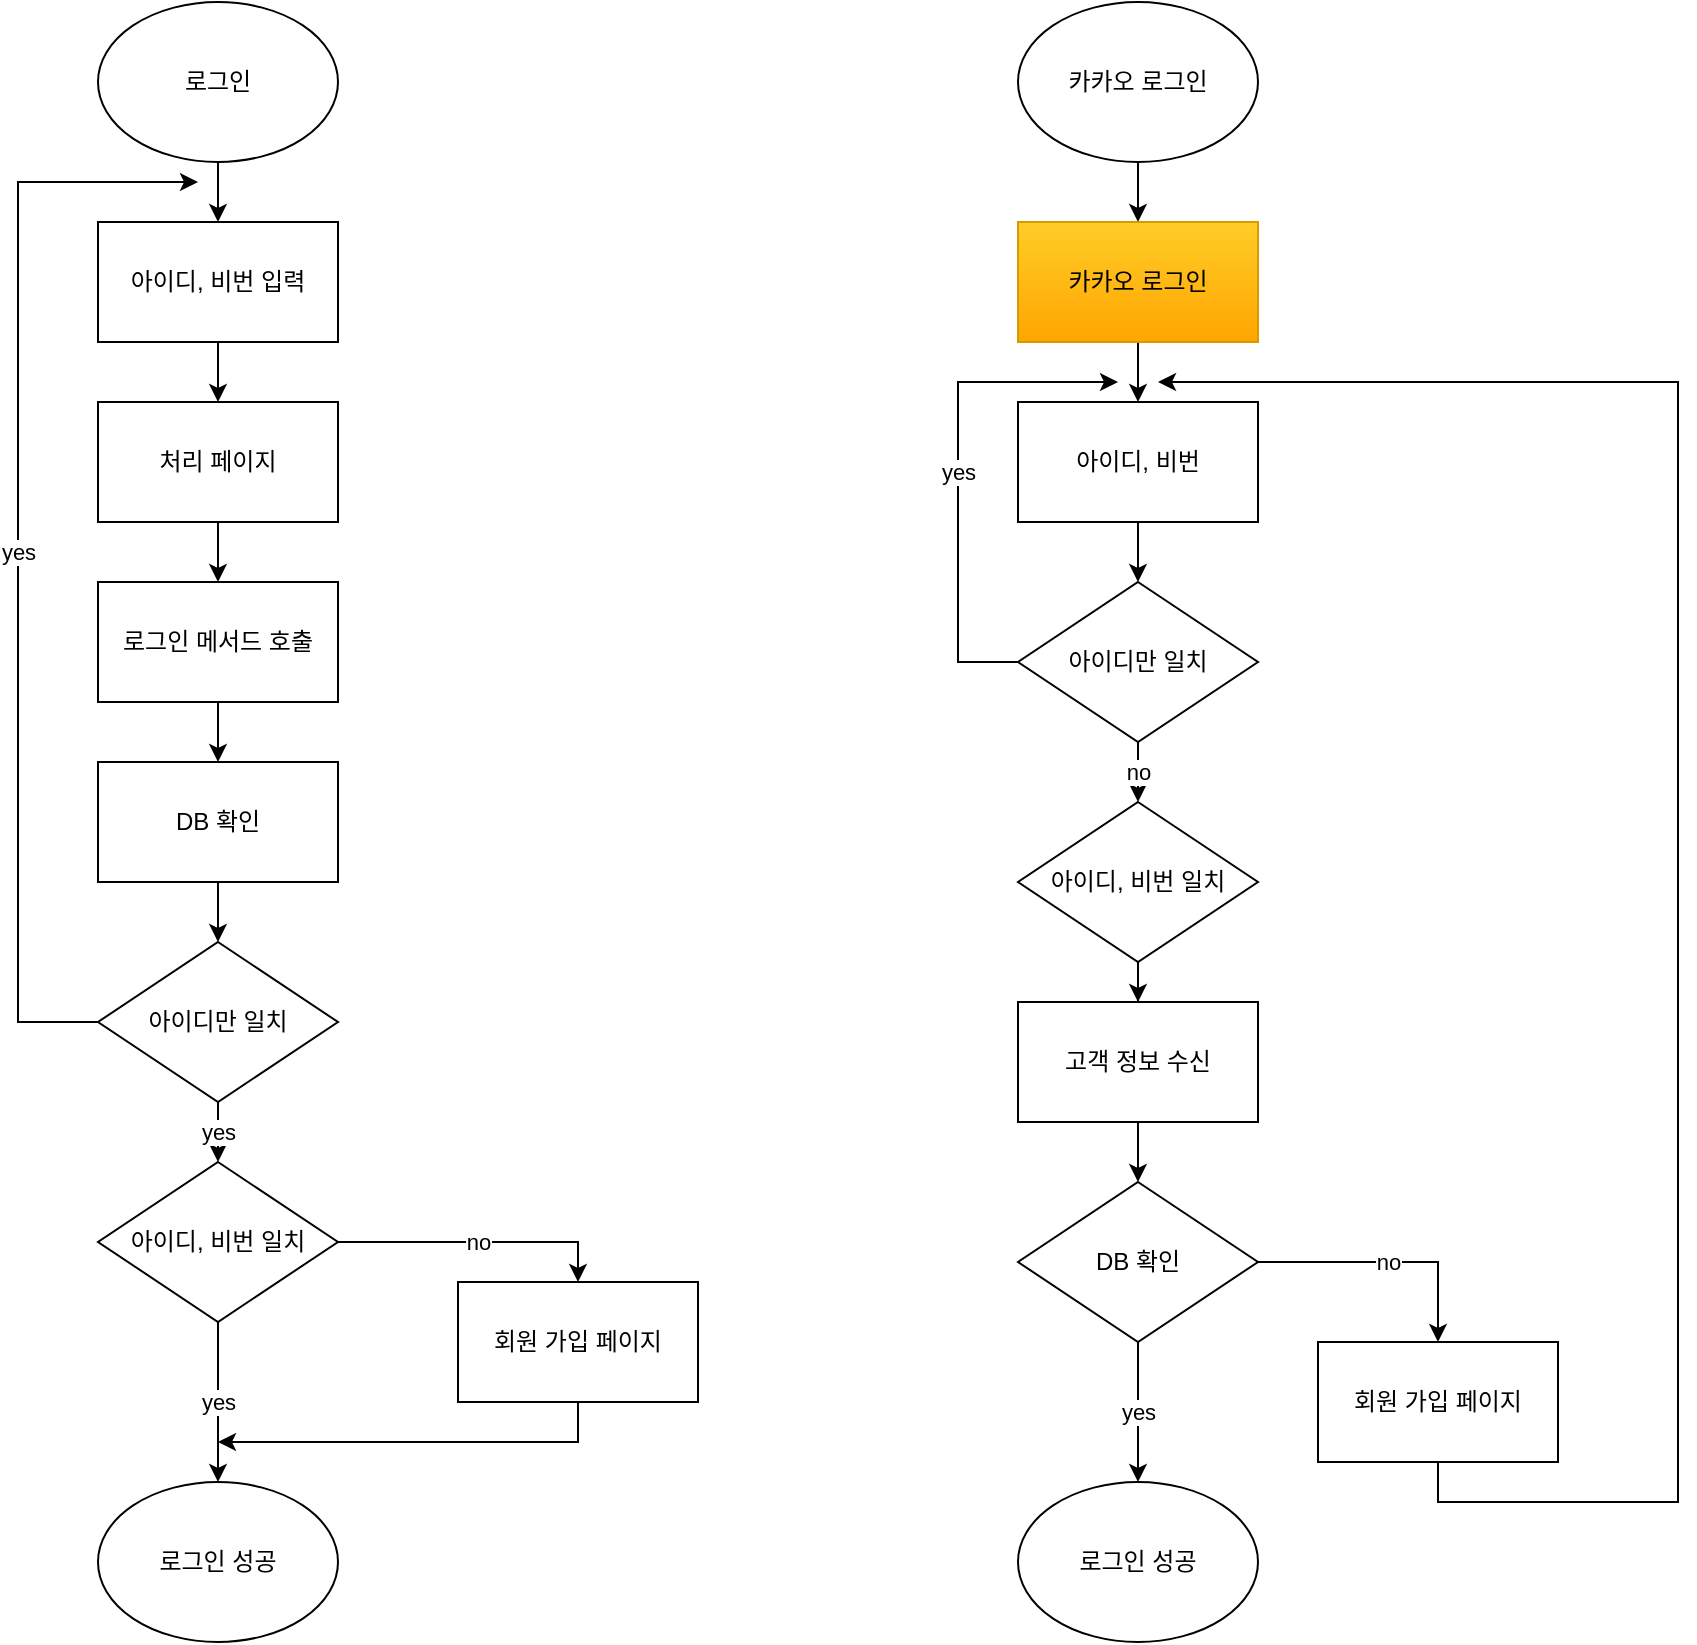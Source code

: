 <mxfile version="13.9.9" type="device"><diagram id="OWjGY-ZUE-y3Mygm7uD5" name="페이지-1"><mxGraphModel dx="854" dy="948" grid="1" gridSize="10" guides="1" tooltips="1" connect="1" arrows="1" fold="1" page="1" pageScale="1" pageWidth="827" pageHeight="1169" math="0" shadow="0"><root><mxCell id="0"/><mxCell id="1" parent="0"/><mxCell id="hD_vhPEbhesOXipyIPFX-9" value="" style="edgeStyle=orthogonalEdgeStyle;rounded=0;orthogonalLoop=1;jettySize=auto;html=1;" edge="1" parent="1" source="hD_vhPEbhesOXipyIPFX-1" target="hD_vhPEbhesOXipyIPFX-2"><mxGeometry relative="1" as="geometry"/></mxCell><mxCell id="hD_vhPEbhesOXipyIPFX-1" value="로그인" style="ellipse;whiteSpace=wrap;html=1;" vertex="1" parent="1"><mxGeometry x="100" y="70" width="120" height="80" as="geometry"/></mxCell><mxCell id="hD_vhPEbhesOXipyIPFX-10" value="" style="edgeStyle=orthogonalEdgeStyle;rounded=0;orthogonalLoop=1;jettySize=auto;html=1;" edge="1" parent="1" source="hD_vhPEbhesOXipyIPFX-2" target="hD_vhPEbhesOXipyIPFX-3"><mxGeometry relative="1" as="geometry"/></mxCell><mxCell id="hD_vhPEbhesOXipyIPFX-2" value="아이디, 비번 입력" style="rounded=0;whiteSpace=wrap;html=1;" vertex="1" parent="1"><mxGeometry x="100" y="180" width="120" height="60" as="geometry"/></mxCell><mxCell id="hD_vhPEbhesOXipyIPFX-11" value="" style="edgeStyle=orthogonalEdgeStyle;rounded=0;orthogonalLoop=1;jettySize=auto;html=1;" edge="1" parent="1" source="hD_vhPEbhesOXipyIPFX-3" target="hD_vhPEbhesOXipyIPFX-4"><mxGeometry relative="1" as="geometry"/></mxCell><mxCell id="hD_vhPEbhesOXipyIPFX-3" value="처리 페이지" style="rounded=0;whiteSpace=wrap;html=1;" vertex="1" parent="1"><mxGeometry x="100" y="270" width="120" height="60" as="geometry"/></mxCell><mxCell id="hD_vhPEbhesOXipyIPFX-12" value="" style="edgeStyle=orthogonalEdgeStyle;rounded=0;orthogonalLoop=1;jettySize=auto;html=1;" edge="1" parent="1" source="hD_vhPEbhesOXipyIPFX-4" target="hD_vhPEbhesOXipyIPFX-5"><mxGeometry relative="1" as="geometry"/></mxCell><mxCell id="hD_vhPEbhesOXipyIPFX-4" value="로그인 메서드 호출" style="rounded=0;whiteSpace=wrap;html=1;" vertex="1" parent="1"><mxGeometry x="100" y="360" width="120" height="60" as="geometry"/></mxCell><mxCell id="hD_vhPEbhesOXipyIPFX-13" value="" style="edgeStyle=orthogonalEdgeStyle;rounded=0;orthogonalLoop=1;jettySize=auto;html=1;" edge="1" parent="1" source="hD_vhPEbhesOXipyIPFX-5" target="hD_vhPEbhesOXipyIPFX-6"><mxGeometry relative="1" as="geometry"/></mxCell><mxCell id="hD_vhPEbhesOXipyIPFX-5" value="DB 확인" style="rounded=0;whiteSpace=wrap;html=1;" vertex="1" parent="1"><mxGeometry x="100" y="450" width="120" height="60" as="geometry"/></mxCell><mxCell id="hD_vhPEbhesOXipyIPFX-14" value="yes" style="edgeStyle=orthogonalEdgeStyle;rounded=0;orthogonalLoop=1;jettySize=auto;html=1;" edge="1" parent="1" source="hD_vhPEbhesOXipyIPFX-6" target="hD_vhPEbhesOXipyIPFX-7"><mxGeometry relative="1" as="geometry"/></mxCell><mxCell id="hD_vhPEbhesOXipyIPFX-15" value="yes" style="edgeStyle=orthogonalEdgeStyle;rounded=0;orthogonalLoop=1;jettySize=auto;html=1;" edge="1" parent="1" source="hD_vhPEbhesOXipyIPFX-6"><mxGeometry relative="1" as="geometry"><mxPoint x="150" y="160" as="targetPoint"/><Array as="points"><mxPoint x="60" y="580"/><mxPoint x="60" y="160"/><mxPoint x="150" y="160"/></Array></mxGeometry></mxCell><mxCell id="hD_vhPEbhesOXipyIPFX-6" value="아이디만 일치" style="rhombus;whiteSpace=wrap;html=1;" vertex="1" parent="1"><mxGeometry x="100" y="540" width="120" height="80" as="geometry"/></mxCell><mxCell id="hD_vhPEbhesOXipyIPFX-18" value="no" style="edgeStyle=orthogonalEdgeStyle;rounded=0;orthogonalLoop=1;jettySize=auto;html=1;exitX=1;exitY=0.5;exitDx=0;exitDy=0;entryX=0.5;entryY=0;entryDx=0;entryDy=0;" edge="1" parent="1" source="hD_vhPEbhesOXipyIPFX-7" target="hD_vhPEbhesOXipyIPFX-17"><mxGeometry relative="1" as="geometry"/></mxCell><mxCell id="hD_vhPEbhesOXipyIPFX-19" value="yes" style="edgeStyle=orthogonalEdgeStyle;rounded=0;orthogonalLoop=1;jettySize=auto;html=1;" edge="1" parent="1" source="hD_vhPEbhesOXipyIPFX-7" target="hD_vhPEbhesOXipyIPFX-16"><mxGeometry relative="1" as="geometry"/></mxCell><mxCell id="hD_vhPEbhesOXipyIPFX-7" value="아이디, 비번 일치" style="rhombus;whiteSpace=wrap;html=1;" vertex="1" parent="1"><mxGeometry x="100" y="650" width="120" height="80" as="geometry"/></mxCell><mxCell id="hD_vhPEbhesOXipyIPFX-16" value="로그인 성공" style="ellipse;whiteSpace=wrap;html=1;" vertex="1" parent="1"><mxGeometry x="100" y="810" width="120" height="80" as="geometry"/></mxCell><mxCell id="hD_vhPEbhesOXipyIPFX-20" style="edgeStyle=orthogonalEdgeStyle;rounded=0;orthogonalLoop=1;jettySize=auto;html=1;" edge="1" parent="1" source="hD_vhPEbhesOXipyIPFX-17"><mxGeometry relative="1" as="geometry"><mxPoint x="160" y="790" as="targetPoint"/><Array as="points"><mxPoint x="340" y="790"/><mxPoint x="160" y="790"/></Array></mxGeometry></mxCell><mxCell id="hD_vhPEbhesOXipyIPFX-17" value="회원 가입 페이지" style="rounded=0;whiteSpace=wrap;html=1;" vertex="1" parent="1"><mxGeometry x="280" y="710" width="120" height="60" as="geometry"/></mxCell><mxCell id="hD_vhPEbhesOXipyIPFX-26" style="edgeStyle=orthogonalEdgeStyle;rounded=0;orthogonalLoop=1;jettySize=auto;html=1;exitX=0.5;exitY=1;exitDx=0;exitDy=0;entryX=0.5;entryY=0;entryDx=0;entryDy=0;" edge="1" parent="1" source="hD_vhPEbhesOXipyIPFX-21" target="hD_vhPEbhesOXipyIPFX-23"><mxGeometry relative="1" as="geometry"/></mxCell><mxCell id="hD_vhPEbhesOXipyIPFX-21" value="카카오 로그인" style="ellipse;whiteSpace=wrap;html=1;" vertex="1" parent="1"><mxGeometry x="560" y="70" width="120" height="80" as="geometry"/></mxCell><mxCell id="hD_vhPEbhesOXipyIPFX-28" value="" style="edgeStyle=orthogonalEdgeStyle;rounded=0;orthogonalLoop=1;jettySize=auto;html=1;" edge="1" parent="1" source="hD_vhPEbhesOXipyIPFX-22" target="hD_vhPEbhesOXipyIPFX-24"><mxGeometry relative="1" as="geometry"/></mxCell><mxCell id="hD_vhPEbhesOXipyIPFX-22" value="아이디, 비번" style="rounded=0;whiteSpace=wrap;html=1;" vertex="1" parent="1"><mxGeometry x="560" y="270" width="120" height="60" as="geometry"/></mxCell><mxCell id="hD_vhPEbhesOXipyIPFX-27" value="" style="edgeStyle=orthogonalEdgeStyle;rounded=0;orthogonalLoop=1;jettySize=auto;html=1;" edge="1" parent="1" source="hD_vhPEbhesOXipyIPFX-23" target="hD_vhPEbhesOXipyIPFX-22"><mxGeometry relative="1" as="geometry"/></mxCell><mxCell id="hD_vhPEbhesOXipyIPFX-23" value="카카오 로그인" style="rounded=0;whiteSpace=wrap;html=1;fillColor=#ffcd28;strokeColor=#d79b00;gradientColor=#ffa500;" vertex="1" parent="1"><mxGeometry x="560" y="180" width="120" height="60" as="geometry"/></mxCell><mxCell id="hD_vhPEbhesOXipyIPFX-30" value="yes" style="edgeStyle=orthogonalEdgeStyle;rounded=0;orthogonalLoop=1;jettySize=auto;html=1;" edge="1" parent="1" source="hD_vhPEbhesOXipyIPFX-24"><mxGeometry relative="1" as="geometry"><mxPoint x="610" y="260" as="targetPoint"/><Array as="points"><mxPoint x="530" y="400"/><mxPoint x="530" y="260"/></Array></mxGeometry></mxCell><mxCell id="hD_vhPEbhesOXipyIPFX-32" value="no" style="edgeStyle=orthogonalEdgeStyle;rounded=0;orthogonalLoop=1;jettySize=auto;html=1;" edge="1" parent="1" source="hD_vhPEbhesOXipyIPFX-24" target="hD_vhPEbhesOXipyIPFX-31"><mxGeometry relative="1" as="geometry"/></mxCell><mxCell id="hD_vhPEbhesOXipyIPFX-24" value="아이디만 일치" style="rhombus;whiteSpace=wrap;html=1;" vertex="1" parent="1"><mxGeometry x="560" y="360" width="120" height="80" as="geometry"/></mxCell><mxCell id="hD_vhPEbhesOXipyIPFX-36" style="edgeStyle=orthogonalEdgeStyle;rounded=0;orthogonalLoop=1;jettySize=auto;html=1;entryX=0.5;entryY=0;entryDx=0;entryDy=0;" edge="1" parent="1" source="hD_vhPEbhesOXipyIPFX-31" target="hD_vhPEbhesOXipyIPFX-33"><mxGeometry relative="1" as="geometry"/></mxCell><mxCell id="hD_vhPEbhesOXipyIPFX-31" value="아이디, 비번 일치" style="rhombus;whiteSpace=wrap;html=1;" vertex="1" parent="1"><mxGeometry x="560" y="470" width="120" height="80" as="geometry"/></mxCell><mxCell id="hD_vhPEbhesOXipyIPFX-37" style="edgeStyle=orthogonalEdgeStyle;rounded=0;orthogonalLoop=1;jettySize=auto;html=1;exitX=0.5;exitY=1;exitDx=0;exitDy=0;entryX=0.5;entryY=0;entryDx=0;entryDy=0;" edge="1" parent="1" source="hD_vhPEbhesOXipyIPFX-33" target="hD_vhPEbhesOXipyIPFX-34"><mxGeometry relative="1" as="geometry"/></mxCell><mxCell id="hD_vhPEbhesOXipyIPFX-33" value="고객 정보 수신" style="rounded=0;whiteSpace=wrap;html=1;" vertex="1" parent="1"><mxGeometry x="560" y="570" width="120" height="60" as="geometry"/></mxCell><mxCell id="hD_vhPEbhesOXipyIPFX-39" value="no" style="edgeStyle=orthogonalEdgeStyle;rounded=0;orthogonalLoop=1;jettySize=auto;html=1;entryX=0.5;entryY=0;entryDx=0;entryDy=0;" edge="1" parent="1" source="hD_vhPEbhesOXipyIPFX-34" target="hD_vhPEbhesOXipyIPFX-38"><mxGeometry relative="1" as="geometry"/></mxCell><mxCell id="hD_vhPEbhesOXipyIPFX-43" value="yes" style="edgeStyle=orthogonalEdgeStyle;rounded=0;orthogonalLoop=1;jettySize=auto;html=1;entryX=0.5;entryY=0;entryDx=0;entryDy=0;" edge="1" parent="1" source="hD_vhPEbhesOXipyIPFX-34" target="hD_vhPEbhesOXipyIPFX-42"><mxGeometry relative="1" as="geometry"/></mxCell><mxCell id="hD_vhPEbhesOXipyIPFX-34" value="DB 확인" style="rhombus;whiteSpace=wrap;html=1;" vertex="1" parent="1"><mxGeometry x="560" y="660" width="120" height="80" as="geometry"/></mxCell><mxCell id="hD_vhPEbhesOXipyIPFX-41" style="edgeStyle=orthogonalEdgeStyle;rounded=0;orthogonalLoop=1;jettySize=auto;html=1;" edge="1" parent="1" source="hD_vhPEbhesOXipyIPFX-38"><mxGeometry relative="1" as="geometry"><mxPoint x="630" y="260" as="targetPoint"/><Array as="points"><mxPoint x="770" y="820"/><mxPoint x="890" y="820"/><mxPoint x="890" y="260"/></Array></mxGeometry></mxCell><mxCell id="hD_vhPEbhesOXipyIPFX-38" value="회원 가입 페이지" style="rounded=0;whiteSpace=wrap;html=1;" vertex="1" parent="1"><mxGeometry x="710" y="740" width="120" height="60" as="geometry"/></mxCell><mxCell id="hD_vhPEbhesOXipyIPFX-42" value="로그인 성공" style="ellipse;whiteSpace=wrap;html=1;" vertex="1" parent="1"><mxGeometry x="560" y="810" width="120" height="80" as="geometry"/></mxCell></root></mxGraphModel></diagram></mxfile>